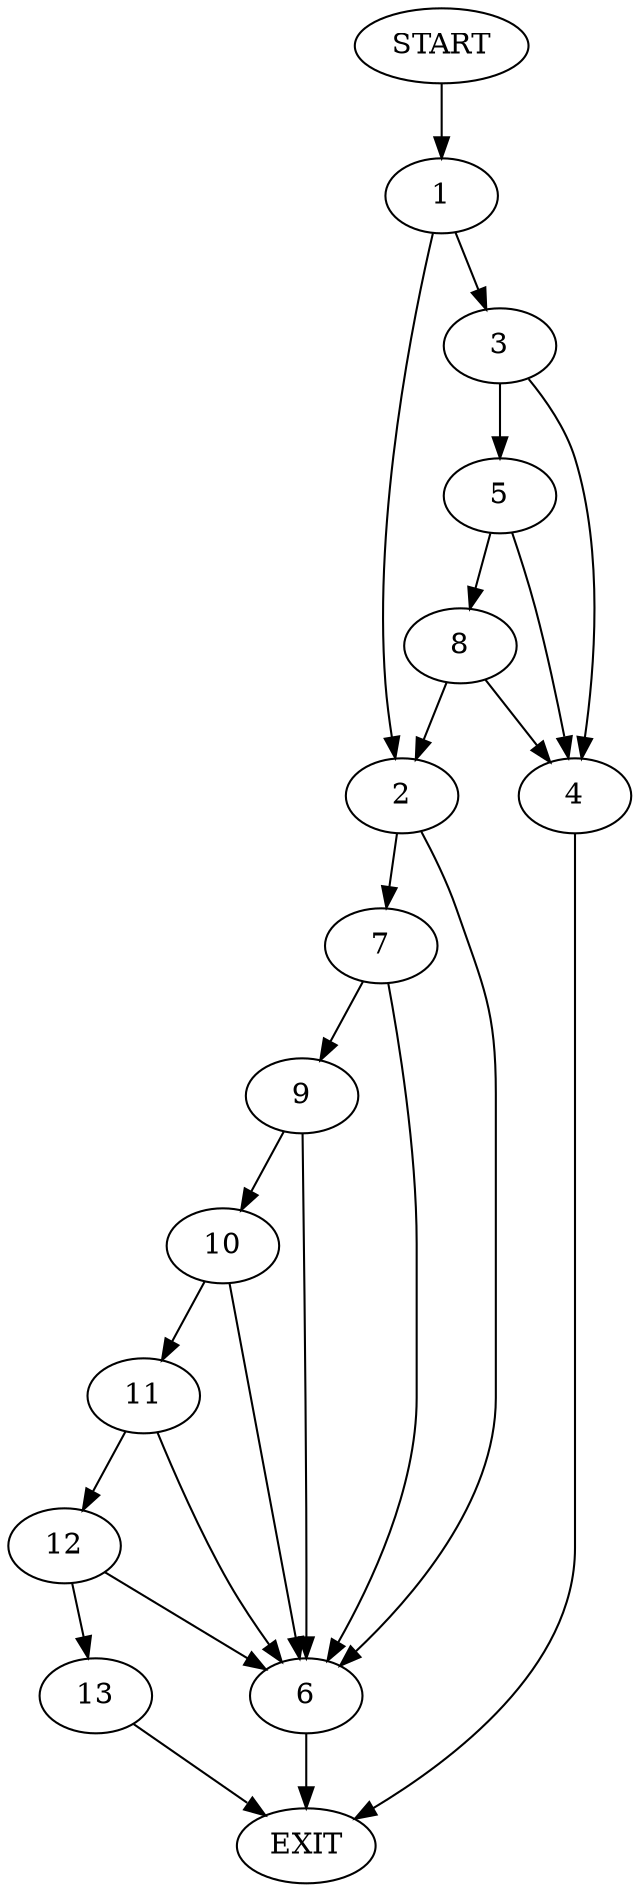 digraph {
0 [label="START"]
14 [label="EXIT"]
0 -> 1
1 -> 2
1 -> 3
3 -> 4
3 -> 5
2 -> 6
2 -> 7
4 -> 14
5 -> 8
5 -> 4
8 -> 2
8 -> 4
6 -> 14
7 -> 9
7 -> 6
9 -> 6
9 -> 10
10 -> 6
10 -> 11
11 -> 12
11 -> 6
12 -> 13
12 -> 6
13 -> 14
}
